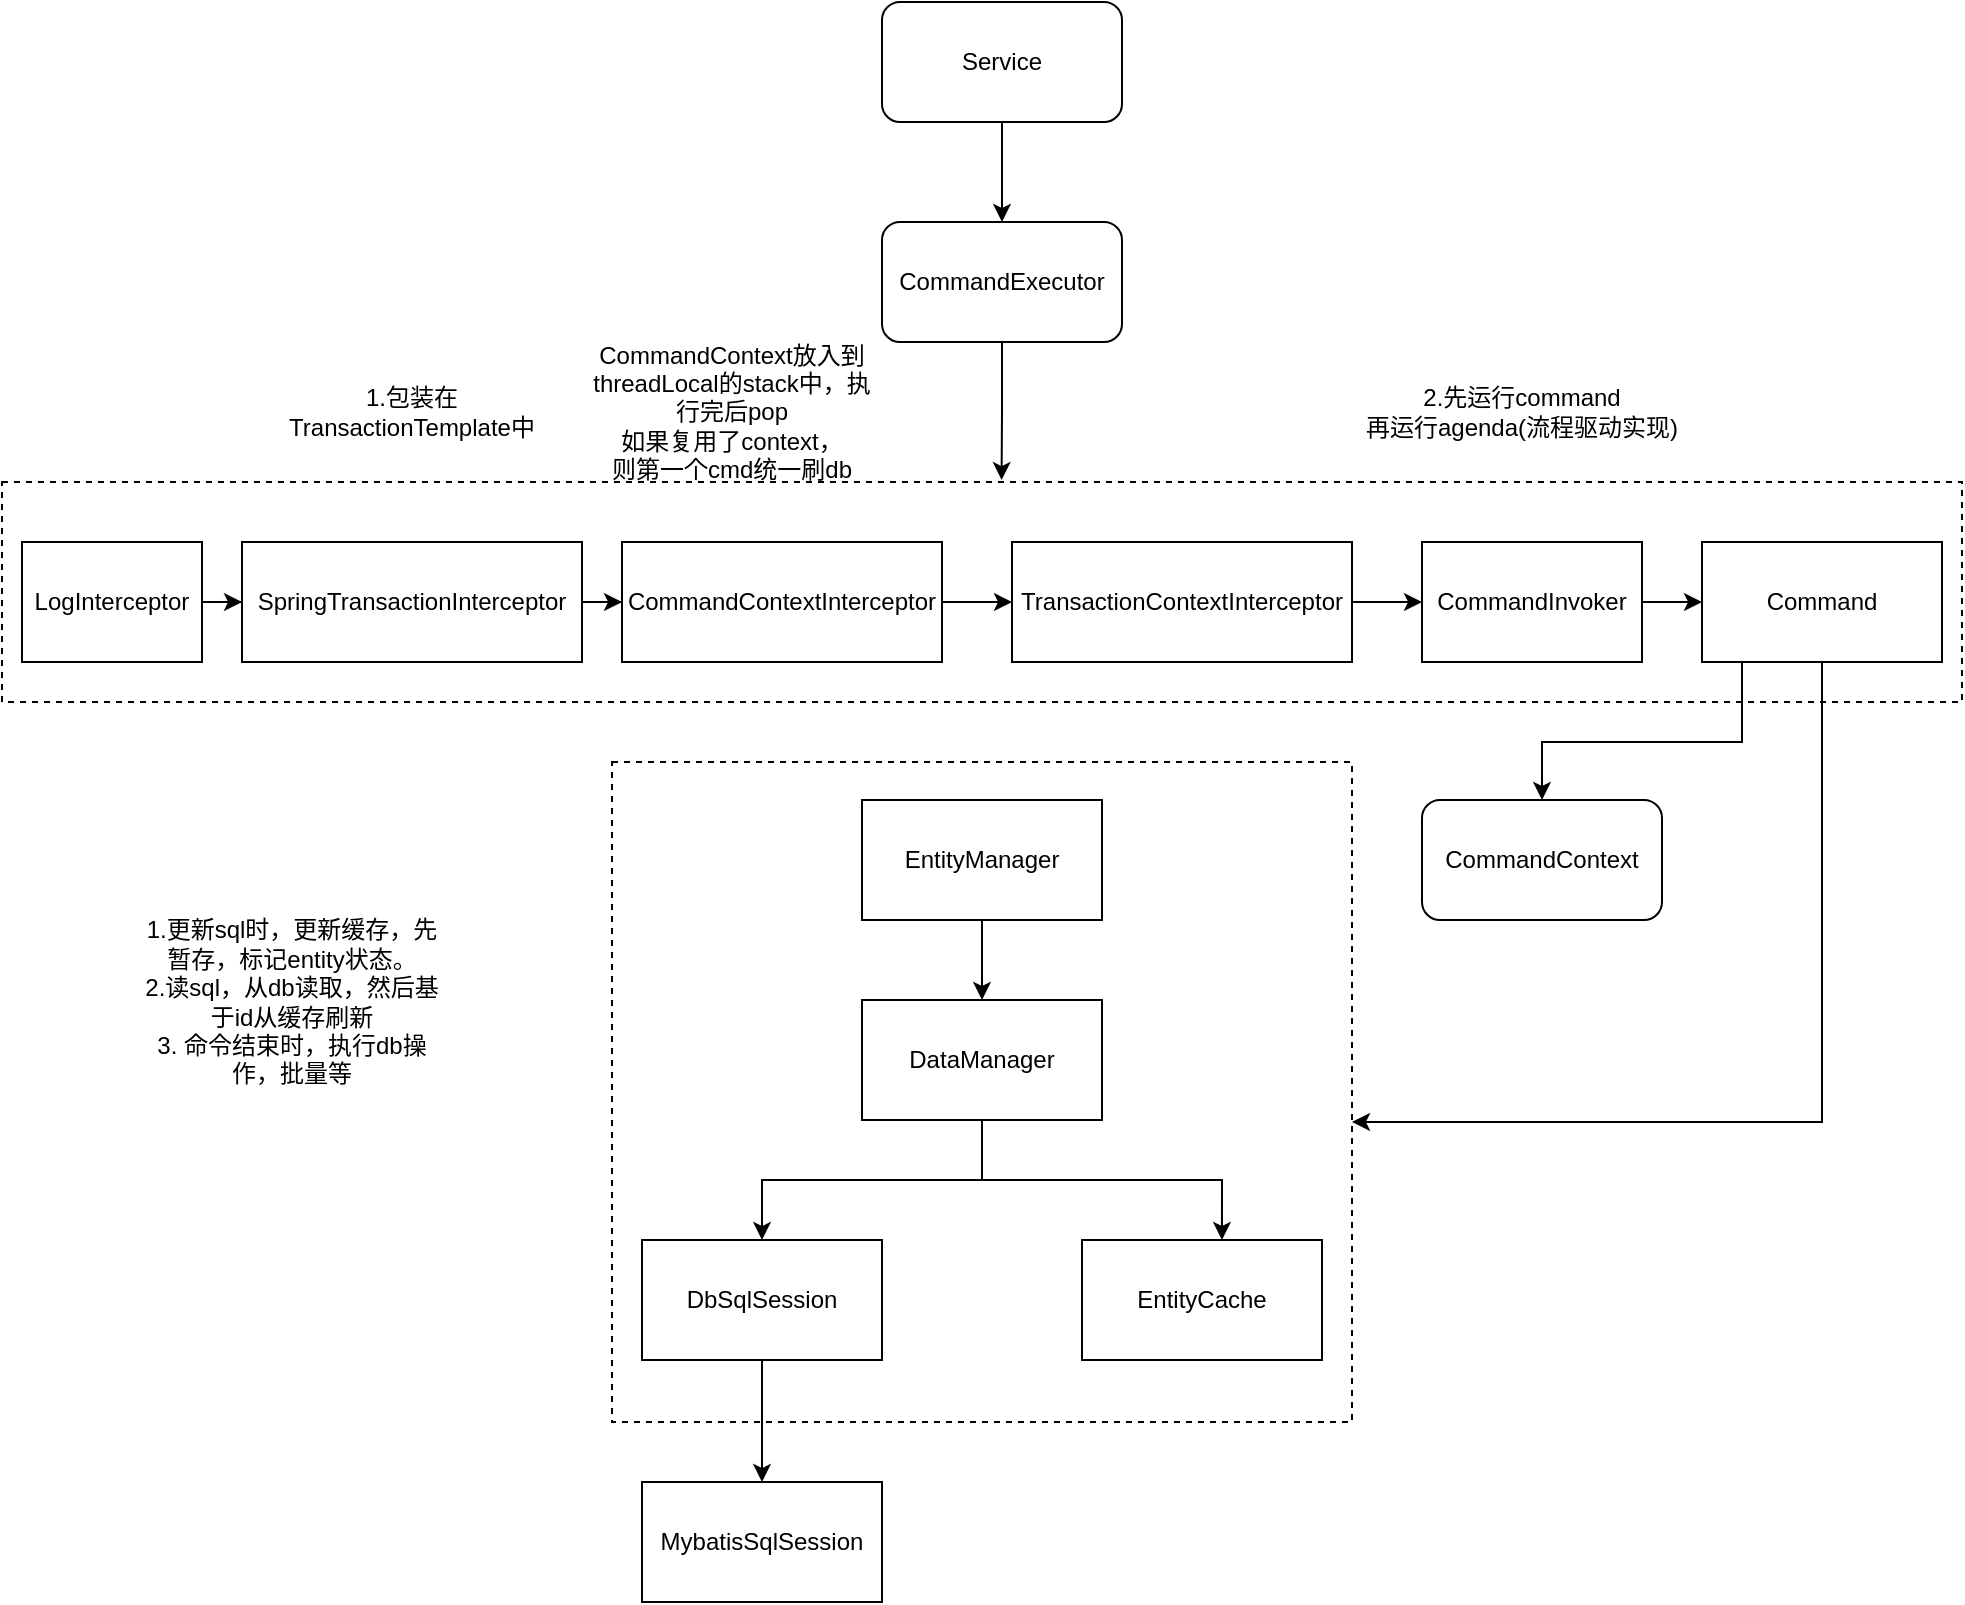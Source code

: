 <mxfile version="21.3.5" type="github">
  <diagram name="第 1 页" id="ItaRV95mY0Xa-xprcMig">
    <mxGraphModel dx="1781" dy="1618" grid="1" gridSize="10" guides="1" tooltips="1" connect="1" arrows="1" fold="1" page="1" pageScale="1" pageWidth="827" pageHeight="1169" math="0" shadow="0">
      <root>
        <mxCell id="0" />
        <mxCell id="1" parent="0" />
        <mxCell id="C3GOMGTe3OPLfGUiWCGx-21" value="" style="rounded=0;whiteSpace=wrap;html=1;dashed=1;" parent="1" vertex="1">
          <mxGeometry x="-190" y="40" width="980" height="110" as="geometry" />
        </mxCell>
        <mxCell id="C3GOMGTe3OPLfGUiWCGx-19" value="" style="rounded=0;whiteSpace=wrap;html=1;dashed=1;" parent="1" vertex="1">
          <mxGeometry x="115" y="180" width="370" height="330" as="geometry" />
        </mxCell>
        <mxCell id="C3GOMGTe3OPLfGUiWCGx-3" value="" style="edgeStyle=orthogonalEdgeStyle;rounded=0;orthogonalLoop=1;jettySize=auto;html=1;" parent="1" source="C3GOMGTe3OPLfGUiWCGx-1" target="C3GOMGTe3OPLfGUiWCGx-2" edge="1">
          <mxGeometry relative="1" as="geometry" />
        </mxCell>
        <mxCell id="C3GOMGTe3OPLfGUiWCGx-1" value="EntityManager" style="rounded=0;whiteSpace=wrap;html=1;" parent="1" vertex="1">
          <mxGeometry x="240" y="199" width="120" height="60" as="geometry" />
        </mxCell>
        <mxCell id="C3GOMGTe3OPLfGUiWCGx-5" value="" style="edgeStyle=orthogonalEdgeStyle;rounded=0;orthogonalLoop=1;jettySize=auto;html=1;" parent="1" source="C3GOMGTe3OPLfGUiWCGx-2" target="C3GOMGTe3OPLfGUiWCGx-4" edge="1">
          <mxGeometry relative="1" as="geometry" />
        </mxCell>
        <mxCell id="C3GOMGTe3OPLfGUiWCGx-7" style="edgeStyle=orthogonalEdgeStyle;rounded=0;orthogonalLoop=1;jettySize=auto;html=1;entryX=0.583;entryY=0;entryDx=0;entryDy=0;entryPerimeter=0;" parent="1" source="C3GOMGTe3OPLfGUiWCGx-2" target="C3GOMGTe3OPLfGUiWCGx-6" edge="1">
          <mxGeometry relative="1" as="geometry" />
        </mxCell>
        <mxCell id="C3GOMGTe3OPLfGUiWCGx-2" value="DataManager" style="rounded=0;whiteSpace=wrap;html=1;" parent="1" vertex="1">
          <mxGeometry x="240" y="299" width="120" height="60" as="geometry" />
        </mxCell>
        <mxCell id="C3GOMGTe3OPLfGUiWCGx-27" style="edgeStyle=orthogonalEdgeStyle;rounded=0;orthogonalLoop=1;jettySize=auto;html=1;entryX=0.5;entryY=0;entryDx=0;entryDy=0;" parent="1" source="C3GOMGTe3OPLfGUiWCGx-4" target="C3GOMGTe3OPLfGUiWCGx-26" edge="1">
          <mxGeometry relative="1" as="geometry" />
        </mxCell>
        <mxCell id="C3GOMGTe3OPLfGUiWCGx-4" value="DbSqlSession" style="rounded=0;whiteSpace=wrap;html=1;" parent="1" vertex="1">
          <mxGeometry x="130" y="419" width="120" height="60" as="geometry" />
        </mxCell>
        <mxCell id="C3GOMGTe3OPLfGUiWCGx-6" value="EntityCache" style="rounded=0;whiteSpace=wrap;html=1;" parent="1" vertex="1">
          <mxGeometry x="350" y="419" width="120" height="60" as="geometry" />
        </mxCell>
        <mxCell id="C3GOMGTe3OPLfGUiWCGx-31" style="edgeStyle=orthogonalEdgeStyle;rounded=0;orthogonalLoop=1;jettySize=auto;html=1;entryX=0.5;entryY=0;entryDx=0;entryDy=0;" parent="1" source="C3GOMGTe3OPLfGUiWCGx-8" target="C3GOMGTe3OPLfGUiWCGx-11" edge="1">
          <mxGeometry relative="1" as="geometry" />
        </mxCell>
        <mxCell id="C3GOMGTe3OPLfGUiWCGx-8" value="Service" style="rounded=1;whiteSpace=wrap;html=1;" parent="1" vertex="1">
          <mxGeometry x="250" y="-200" width="120" height="60" as="geometry" />
        </mxCell>
        <mxCell id="C3GOMGTe3OPLfGUiWCGx-20" style="edgeStyle=orthogonalEdgeStyle;rounded=0;orthogonalLoop=1;jettySize=auto;html=1;" parent="1" source="C3GOMGTe3OPLfGUiWCGx-9" target="C3GOMGTe3OPLfGUiWCGx-19" edge="1">
          <mxGeometry relative="1" as="geometry">
            <Array as="points">
              <mxPoint x="720" y="360" />
            </Array>
          </mxGeometry>
        </mxCell>
        <mxCell id="C3GOMGTe3OPLfGUiWCGx-25" style="edgeStyle=orthogonalEdgeStyle;rounded=0;orthogonalLoop=1;jettySize=auto;html=1;" parent="1" source="C3GOMGTe3OPLfGUiWCGx-9" target="C3GOMGTe3OPLfGUiWCGx-23" edge="1">
          <mxGeometry relative="1" as="geometry">
            <Array as="points">
              <mxPoint x="680" y="170" />
              <mxPoint x="580" y="170" />
            </Array>
          </mxGeometry>
        </mxCell>
        <mxCell id="C3GOMGTe3OPLfGUiWCGx-9" value="Command" style="rounded=0;whiteSpace=wrap;html=1;" parent="1" vertex="1">
          <mxGeometry x="660" y="70" width="120" height="60" as="geometry" />
        </mxCell>
        <mxCell id="C3GOMGTe3OPLfGUiWCGx-15" style="edgeStyle=orthogonalEdgeStyle;rounded=0;orthogonalLoop=1;jettySize=auto;html=1;entryX=0;entryY=0.5;entryDx=0;entryDy=0;" parent="1" source="C3GOMGTe3OPLfGUiWCGx-10" target="C3GOMGTe3OPLfGUiWCGx-12" edge="1">
          <mxGeometry relative="1" as="geometry" />
        </mxCell>
        <mxCell id="C3GOMGTe3OPLfGUiWCGx-10" value="LogInterceptor" style="rounded=0;whiteSpace=wrap;html=1;" parent="1" vertex="1">
          <mxGeometry x="-180" y="70" width="90" height="60" as="geometry" />
        </mxCell>
        <mxCell id="C3GOMGTe3OPLfGUiWCGx-32" style="edgeStyle=orthogonalEdgeStyle;rounded=0;orthogonalLoop=1;jettySize=auto;html=1;entryX=0.51;entryY=-0.009;entryDx=0;entryDy=0;entryPerimeter=0;" parent="1" source="C3GOMGTe3OPLfGUiWCGx-11" target="C3GOMGTe3OPLfGUiWCGx-21" edge="1">
          <mxGeometry relative="1" as="geometry" />
        </mxCell>
        <mxCell id="C3GOMGTe3OPLfGUiWCGx-11" value="CommandExecutor" style="rounded=1;whiteSpace=wrap;html=1;" parent="1" vertex="1">
          <mxGeometry x="250" y="-90" width="120" height="60" as="geometry" />
        </mxCell>
        <mxCell id="C3GOMGTe3OPLfGUiWCGx-16" style="edgeStyle=orthogonalEdgeStyle;rounded=0;orthogonalLoop=1;jettySize=auto;html=1;" parent="1" source="C3GOMGTe3OPLfGUiWCGx-12" target="C3GOMGTe3OPLfGUiWCGx-13" edge="1">
          <mxGeometry relative="1" as="geometry" />
        </mxCell>
        <mxCell id="C3GOMGTe3OPLfGUiWCGx-12" value="SpringTransactionInterceptor" style="rounded=0;whiteSpace=wrap;html=1;" parent="1" vertex="1">
          <mxGeometry x="-70" y="70" width="170" height="60" as="geometry" />
        </mxCell>
        <mxCell id="C3GOMGTe3OPLfGUiWCGx-29" style="edgeStyle=orthogonalEdgeStyle;rounded=0;orthogonalLoop=1;jettySize=auto;html=1;" parent="1" source="C3GOMGTe3OPLfGUiWCGx-13" target="C3GOMGTe3OPLfGUiWCGx-28" edge="1">
          <mxGeometry relative="1" as="geometry" />
        </mxCell>
        <mxCell id="C3GOMGTe3OPLfGUiWCGx-13" value="CommandContextInterceptor" style="rounded=0;whiteSpace=wrap;html=1;" parent="1" vertex="1">
          <mxGeometry x="120" y="70" width="160" height="60" as="geometry" />
        </mxCell>
        <mxCell id="C3GOMGTe3OPLfGUiWCGx-18" style="edgeStyle=orthogonalEdgeStyle;rounded=0;orthogonalLoop=1;jettySize=auto;html=1;entryX=0;entryY=0.5;entryDx=0;entryDy=0;" parent="1" source="C3GOMGTe3OPLfGUiWCGx-14" target="C3GOMGTe3OPLfGUiWCGx-9" edge="1">
          <mxGeometry relative="1" as="geometry" />
        </mxCell>
        <mxCell id="C3GOMGTe3OPLfGUiWCGx-14" value="CommandInvoker" style="rounded=0;whiteSpace=wrap;html=1;" parent="1" vertex="1">
          <mxGeometry x="520" y="70" width="110" height="60" as="geometry" />
        </mxCell>
        <mxCell id="C3GOMGTe3OPLfGUiWCGx-22" value="1.更新sql时，更新缓存，先暂存，标记entity状态。&lt;br&gt;2.读sql，从db读取，然后基于id从缓存刷新&lt;br&gt;3. 命令结束时，执行db操作，批量等" style="text;html=1;strokeColor=none;fillColor=none;align=center;verticalAlign=middle;whiteSpace=wrap;rounded=0;" parent="1" vertex="1">
          <mxGeometry x="-120" y="250" width="150" height="100" as="geometry" />
        </mxCell>
        <mxCell id="C3GOMGTe3OPLfGUiWCGx-23" value="CommandContext" style="rounded=1;whiteSpace=wrap;html=1;" parent="1" vertex="1">
          <mxGeometry x="520" y="199" width="120" height="60" as="geometry" />
        </mxCell>
        <mxCell id="C3GOMGTe3OPLfGUiWCGx-26" value="MybatisSqlSession" style="rounded=0;whiteSpace=wrap;html=1;" parent="1" vertex="1">
          <mxGeometry x="130" y="540" width="120" height="60" as="geometry" />
        </mxCell>
        <mxCell id="C3GOMGTe3OPLfGUiWCGx-30" style="edgeStyle=orthogonalEdgeStyle;rounded=0;orthogonalLoop=1;jettySize=auto;html=1;" parent="1" source="C3GOMGTe3OPLfGUiWCGx-28" target="C3GOMGTe3OPLfGUiWCGx-14" edge="1">
          <mxGeometry relative="1" as="geometry" />
        </mxCell>
        <mxCell id="C3GOMGTe3OPLfGUiWCGx-28" value="TransactionContextInterceptor" style="rounded=0;whiteSpace=wrap;html=1;" parent="1" vertex="1">
          <mxGeometry x="315" y="70" width="170" height="60" as="geometry" />
        </mxCell>
        <mxCell id="C3GOMGTe3OPLfGUiWCGx-33" value="1.包装在TransactionTemplate中" style="text;html=1;strokeColor=none;fillColor=none;align=center;verticalAlign=middle;whiteSpace=wrap;rounded=0;" parent="1" vertex="1">
          <mxGeometry x="-55" y="-10" width="140" height="30" as="geometry" />
        </mxCell>
        <mxCell id="C3GOMGTe3OPLfGUiWCGx-34" value="2.先运行command&lt;br&gt;再运行agenda(流程驱动实现)" style="text;html=1;strokeColor=none;fillColor=none;align=center;verticalAlign=middle;whiteSpace=wrap;rounded=0;" parent="1" vertex="1">
          <mxGeometry x="480" y="-10" width="180" height="30" as="geometry" />
        </mxCell>
        <mxCell id="GW6K2GJ46ZcvhIS8erOe-1" value="CommandContext放入到threadLocal的stack中，执行完后pop&lt;br&gt;如果复用了context，&lt;br&gt;则第一个cmd统一刷db" style="text;html=1;strokeColor=none;fillColor=none;align=center;verticalAlign=middle;whiteSpace=wrap;rounded=0;" vertex="1" parent="1">
          <mxGeometry x="100" y="-10" width="150" height="30" as="geometry" />
        </mxCell>
      </root>
    </mxGraphModel>
  </diagram>
</mxfile>
